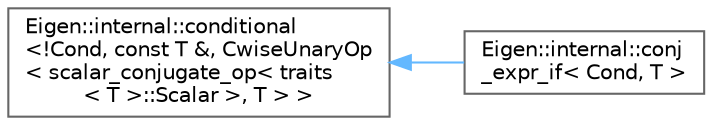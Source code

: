 digraph "Graphical Class Hierarchy"
{
 // LATEX_PDF_SIZE
  bgcolor="transparent";
  edge [fontname=Helvetica,fontsize=10,labelfontname=Helvetica,labelfontsize=10];
  node [fontname=Helvetica,fontsize=10,shape=box,height=0.2,width=0.4];
  rankdir="LR";
  Node0 [id="Node000000",label="Eigen::internal::conditional\l\<!Cond, const T &, CwiseUnaryOp\l\< scalar_conjugate_op\< traits\l\< T \>::Scalar \>, T \> \>",height=0.2,width=0.4,color="grey40", fillcolor="white", style="filled",URL="$structEigen_1_1internal_1_1conditional.html",tooltip=" "];
  Node0 -> Node1 [id="edge756_Node000000_Node000001",dir="back",color="steelblue1",style="solid",tooltip=" "];
  Node1 [id="Node000001",label="Eigen::internal::conj\l_expr_if\< Cond, T \>",height=0.2,width=0.4,color="grey40", fillcolor="white", style="filled",URL="$structEigen_1_1internal_1_1conj__expr__if.html",tooltip=" "];
}
